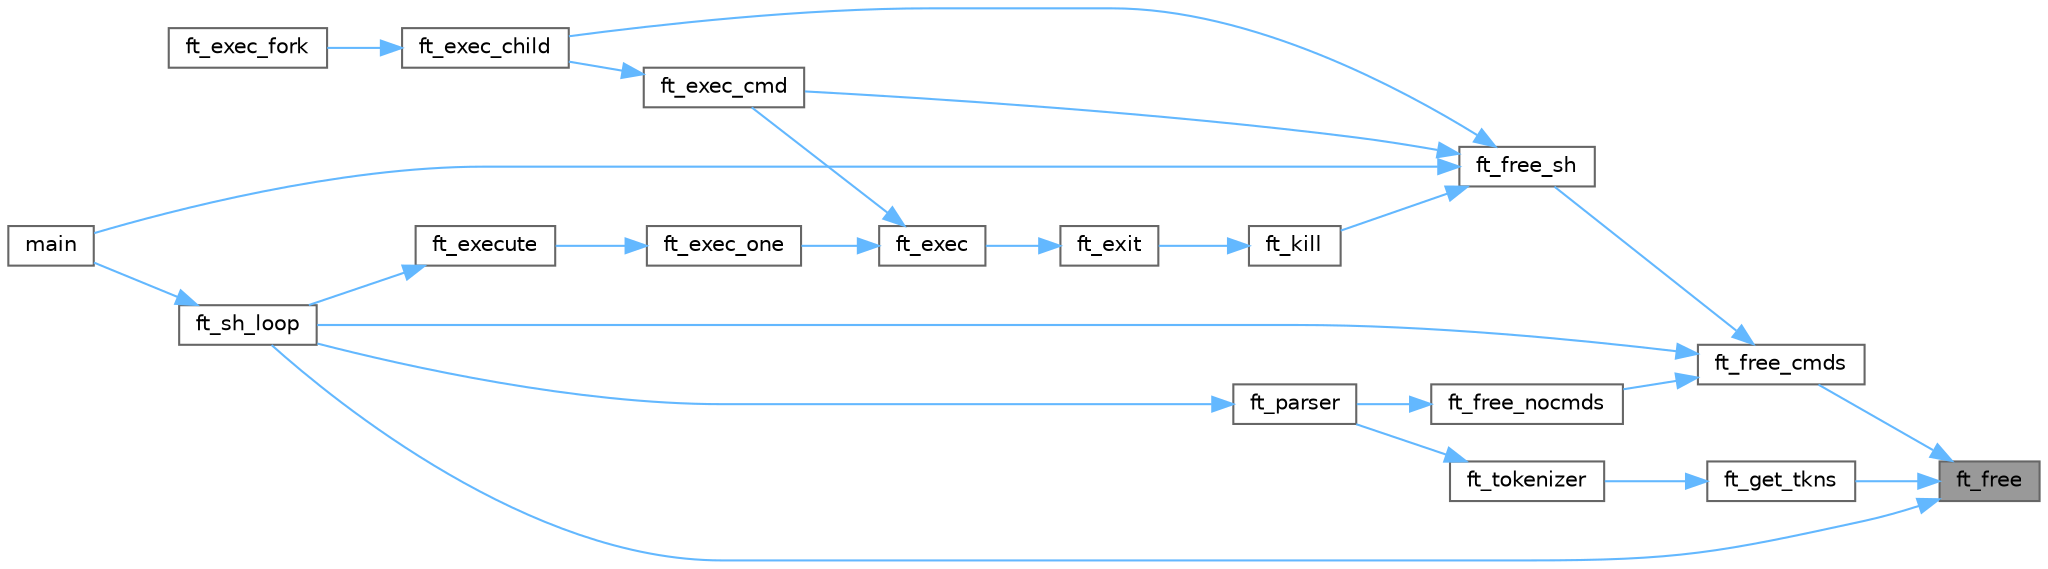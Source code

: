digraph "ft_free"
{
 // LATEX_PDF_SIZE
  bgcolor="transparent";
  edge [fontname=Helvetica,fontsize=10,labelfontname=Helvetica,labelfontsize=10];
  node [fontname=Helvetica,fontsize=10,shape=box,height=0.2,width=0.4];
  rankdir="RL";
  Node1 [id="Node000001",label="ft_free",height=0.2,width=0.4,color="gray40", fillcolor="grey60", style="filled", fontcolor="black",tooltip="Free a pointer and set it to NULL."];
  Node1 -> Node2 [id="edge1_Node000001_Node000002",dir="back",color="steelblue1",style="solid",tooltip=" "];
  Node2 [id="Node000002",label="ft_free_cmds",height=0.2,width=0.4,color="grey40", fillcolor="white", style="filled",URL="$group__free.html#gaaefd9a2b2e8298ba86dcfae92e927153",tooltip=" "];
  Node2 -> Node3 [id="edge2_Node000002_Node000003",dir="back",color="steelblue1",style="solid",tooltip=" "];
  Node3 [id="Node000003",label="ft_free_nocmds",height=0.2,width=0.4,color="grey40", fillcolor="white", style="filled",URL="$group__free.html#gaa52938c94e55f66c7b3a972c5095a046",tooltip="Free commands and tokens when no commands were parsed."];
  Node3 -> Node4 [id="edge3_Node000003_Node000004",dir="back",color="steelblue1",style="solid",tooltip=" "];
  Node4 [id="Node000004",label="ft_parser",height=0.2,width=0.4,color="grey40", fillcolor="white", style="filled",URL="$group__parser.html#ga0c8ac350deba72c9149a366e25354f88",tooltip=" "];
  Node4 -> Node5 [id="edge4_Node000004_Node000005",dir="back",color="steelblue1",style="solid",tooltip=" "];
  Node5 [id="Node000005",label="ft_sh_loop",height=0.2,width=0.4,color="grey40", fillcolor="white", style="filled",URL="$group__main.html#ga3c4c12893e05d8e00d1a3a74cbdaf5a2",tooltip="Minishell loop."];
  Node5 -> Node6 [id="edge5_Node000005_Node000006",dir="back",color="steelblue1",style="solid",tooltip=" "];
  Node6 [id="Node000006",label="main",height=0.2,width=0.4,color="grey40", fillcolor="white", style="filled",URL="$group__main.html#ga647f21a28344e1d9c643f4115516d7c9",tooltip="Minishell main function."];
  Node2 -> Node7 [id="edge6_Node000002_Node000007",dir="back",color="steelblue1",style="solid",tooltip=" "];
  Node7 [id="Node000007",label="ft_free_sh",height=0.2,width=0.4,color="grey40", fillcolor="white", style="filled",URL="$group__free.html#ga34be19ddf8f6cad72f9d23ffc1a622e2",tooltip="Handles freeing memory."];
  Node7 -> Node8 [id="edge7_Node000007_Node000008",dir="back",color="steelblue1",style="solid",tooltip=" "];
  Node8 [id="Node000008",label="ft_exec_child",height=0.2,width=0.4,color="grey40", fillcolor="white", style="filled",URL="$group__exec__children.html#ga7c2b1ee91653a651eac1629931b2aea5",tooltip=" "];
  Node8 -> Node9 [id="edge8_Node000008_Node000009",dir="back",color="steelblue1",style="solid",tooltip=" "];
  Node9 [id="Node000009",label="ft_exec_fork",height=0.2,width=0.4,color="grey40", fillcolor="white", style="filled",URL="$group__exec__one.html#ga9797cac6e9d497bc2e0069ec08f57617",tooltip=" "];
  Node7 -> Node10 [id="edge9_Node000007_Node000010",dir="back",color="steelblue1",style="solid",tooltip=" "];
  Node10 [id="Node000010",label="ft_exec_cmd",height=0.2,width=0.4,color="grey40", fillcolor="white", style="filled",URL="$group__execute.html#ga79f7ef990a7ae3e6ea7af061262a0b70",tooltip="Execute a command."];
  Node10 -> Node8 [id="edge10_Node000010_Node000008",dir="back",color="steelblue1",style="solid",tooltip=" "];
  Node7 -> Node11 [id="edge11_Node000007_Node000011",dir="back",color="steelblue1",style="solid",tooltip=" "];
  Node11 [id="Node000011",label="ft_kill",height=0.2,width=0.4,color="grey40", fillcolor="white", style="filled",URL="$group__exit.html#ga7f0869877566363c4940d95371ccdb9a",tooltip="exit built-in"];
  Node11 -> Node12 [id="edge12_Node000011_Node000012",dir="back",color="steelblue1",style="solid",tooltip=" "];
  Node12 [id="Node000012",label="ft_exit",height=0.2,width=0.4,color="grey40", fillcolor="white", style="filled",URL="$group__exit.html#ga241707b4d3106b7ee76048b8c8198617",tooltip="exit built-in"];
  Node12 -> Node13 [id="edge13_Node000012_Node000013",dir="back",color="steelblue1",style="solid",tooltip=" "];
  Node13 [id="Node000013",label="ft_exec",height=0.2,width=0.4,color="grey40", fillcolor="white", style="filled",URL="$group__execute.html#gad3b39cfb9b09c488770e364d1e388c20",tooltip="Execute one builtin command."];
  Node13 -> Node10 [id="edge14_Node000013_Node000010",dir="back",color="steelblue1",style="solid",tooltip=" "];
  Node13 -> Node14 [id="edge15_Node000013_Node000014",dir="back",color="steelblue1",style="solid",tooltip=" "];
  Node14 [id="Node000014",label="ft_exec_one",height=0.2,width=0.4,color="grey40", fillcolor="white", style="filled",URL="$group__exec__one.html#ga6de688d9211f8d6f63b37582fa8e5dda",tooltip=" "];
  Node14 -> Node15 [id="edge16_Node000014_Node000015",dir="back",color="steelblue1",style="solid",tooltip=" "];
  Node15 [id="Node000015",label="ft_execute",height=0.2,width=0.4,color="grey40", fillcolor="white", style="filled",URL="$group__execute.html#ga1ac8dea8c4dea952ed2d62e98df59073",tooltip="Execute commands."];
  Node15 -> Node5 [id="edge17_Node000015_Node000005",dir="back",color="steelblue1",style="solid",tooltip=" "];
  Node7 -> Node6 [id="edge18_Node000007_Node000006",dir="back",color="steelblue1",style="solid",tooltip=" "];
  Node2 -> Node5 [id="edge19_Node000002_Node000005",dir="back",color="steelblue1",style="solid",tooltip=" "];
  Node1 -> Node16 [id="edge20_Node000001_Node000016",dir="back",color="steelblue1",style="solid",tooltip=" "];
  Node16 [id="Node000016",label="ft_get_tkns",height=0.2,width=0.4,color="grey40", fillcolor="white", style="filled",URL="$group__tokenizer.html#gac7e43dc3da1f3162f45536e737c83148",tooltip="Get tokens from line."];
  Node16 -> Node17 [id="edge21_Node000016_Node000017",dir="back",color="steelblue1",style="solid",tooltip=" "];
  Node17 [id="Node000017",label="ft_tokenizer",height=0.2,width=0.4,color="grey40", fillcolor="white", style="filled",URL="$group__tokenizer.html#gad54fbbb5fa283dba9909ddee5af8e96e",tooltip="Tokenizer."];
  Node17 -> Node4 [id="edge22_Node000017_Node000004",dir="back",color="steelblue1",style="solid",tooltip=" "];
  Node1 -> Node5 [id="edge23_Node000001_Node000005",dir="back",color="steelblue1",style="solid",tooltip=" "];
}
